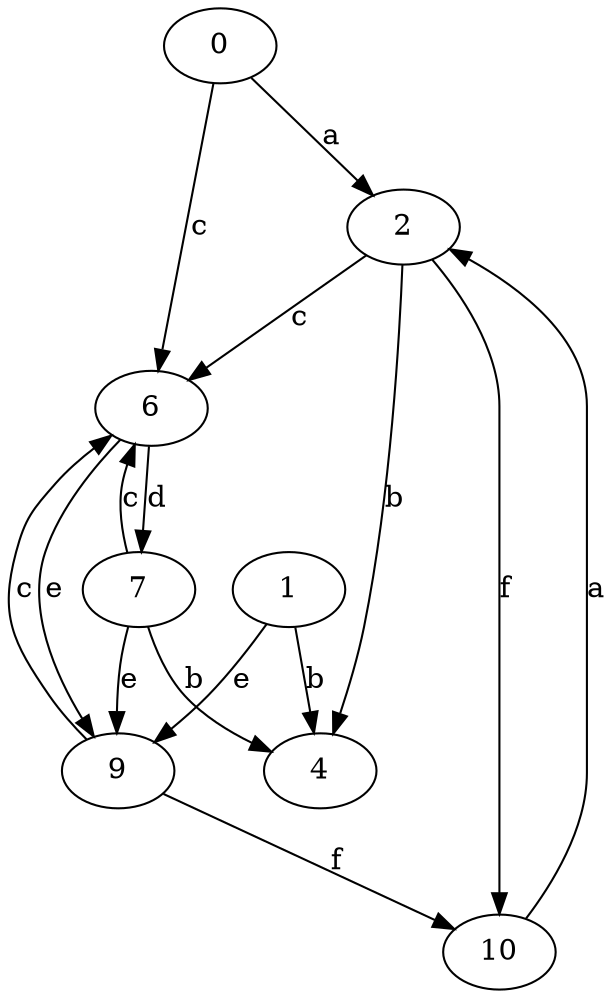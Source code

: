 strict digraph  {
0;
1;
2;
4;
6;
7;
9;
10;
0 -> 2  [label=a];
0 -> 6  [label=c];
1 -> 4  [label=b];
1 -> 9  [label=e];
2 -> 4  [label=b];
2 -> 6  [label=c];
2 -> 10  [label=f];
6 -> 7  [label=d];
6 -> 9  [label=e];
7 -> 4  [label=b];
7 -> 6  [label=c];
7 -> 9  [label=e];
9 -> 6  [label=c];
9 -> 10  [label=f];
10 -> 2  [label=a];
}
